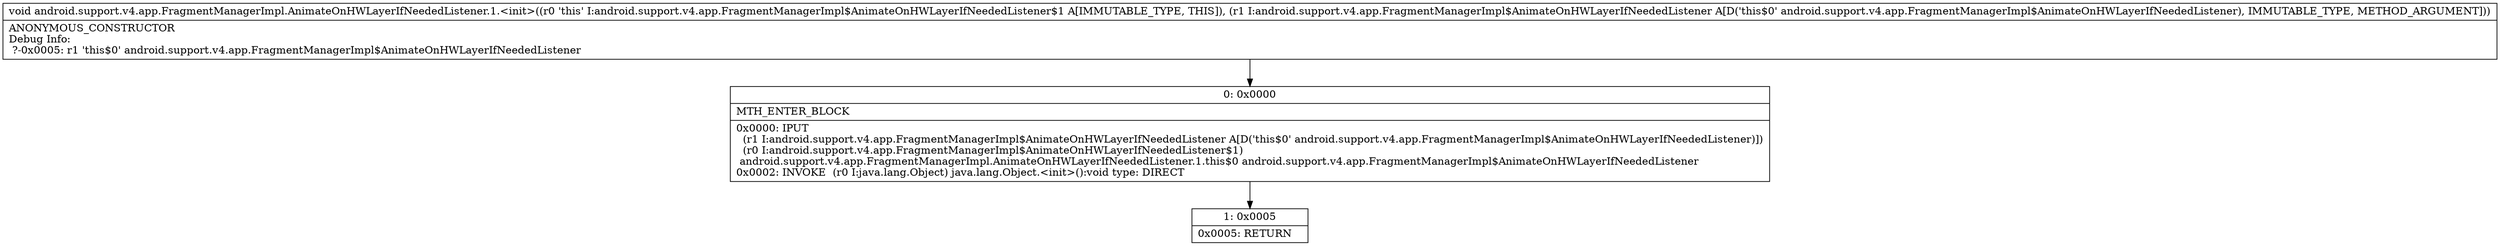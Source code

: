 digraph "CFG forandroid.support.v4.app.FragmentManagerImpl.AnimateOnHWLayerIfNeededListener.1.\<init\>(Landroid\/support\/v4\/app\/FragmentManagerImpl$AnimateOnHWLayerIfNeededListener;)V" {
Node_0 [shape=record,label="{0\:\ 0x0000|MTH_ENTER_BLOCK\l|0x0000: IPUT  \l  (r1 I:android.support.v4.app.FragmentManagerImpl$AnimateOnHWLayerIfNeededListener A[D('this$0' android.support.v4.app.FragmentManagerImpl$AnimateOnHWLayerIfNeededListener)])\l  (r0 I:android.support.v4.app.FragmentManagerImpl$AnimateOnHWLayerIfNeededListener$1)\l android.support.v4.app.FragmentManagerImpl.AnimateOnHWLayerIfNeededListener.1.this$0 android.support.v4.app.FragmentManagerImpl$AnimateOnHWLayerIfNeededListener \l0x0002: INVOKE  (r0 I:java.lang.Object) java.lang.Object.\<init\>():void type: DIRECT \l}"];
Node_1 [shape=record,label="{1\:\ 0x0005|0x0005: RETURN   \l}"];
MethodNode[shape=record,label="{void android.support.v4.app.FragmentManagerImpl.AnimateOnHWLayerIfNeededListener.1.\<init\>((r0 'this' I:android.support.v4.app.FragmentManagerImpl$AnimateOnHWLayerIfNeededListener$1 A[IMMUTABLE_TYPE, THIS]), (r1 I:android.support.v4.app.FragmentManagerImpl$AnimateOnHWLayerIfNeededListener A[D('this$0' android.support.v4.app.FragmentManagerImpl$AnimateOnHWLayerIfNeededListener), IMMUTABLE_TYPE, METHOD_ARGUMENT]))  | ANONYMOUS_CONSTRUCTOR\lDebug Info:\l  ?\-0x0005: r1 'this$0' android.support.v4.app.FragmentManagerImpl$AnimateOnHWLayerIfNeededListener\l}"];
MethodNode -> Node_0;
Node_0 -> Node_1;
}

